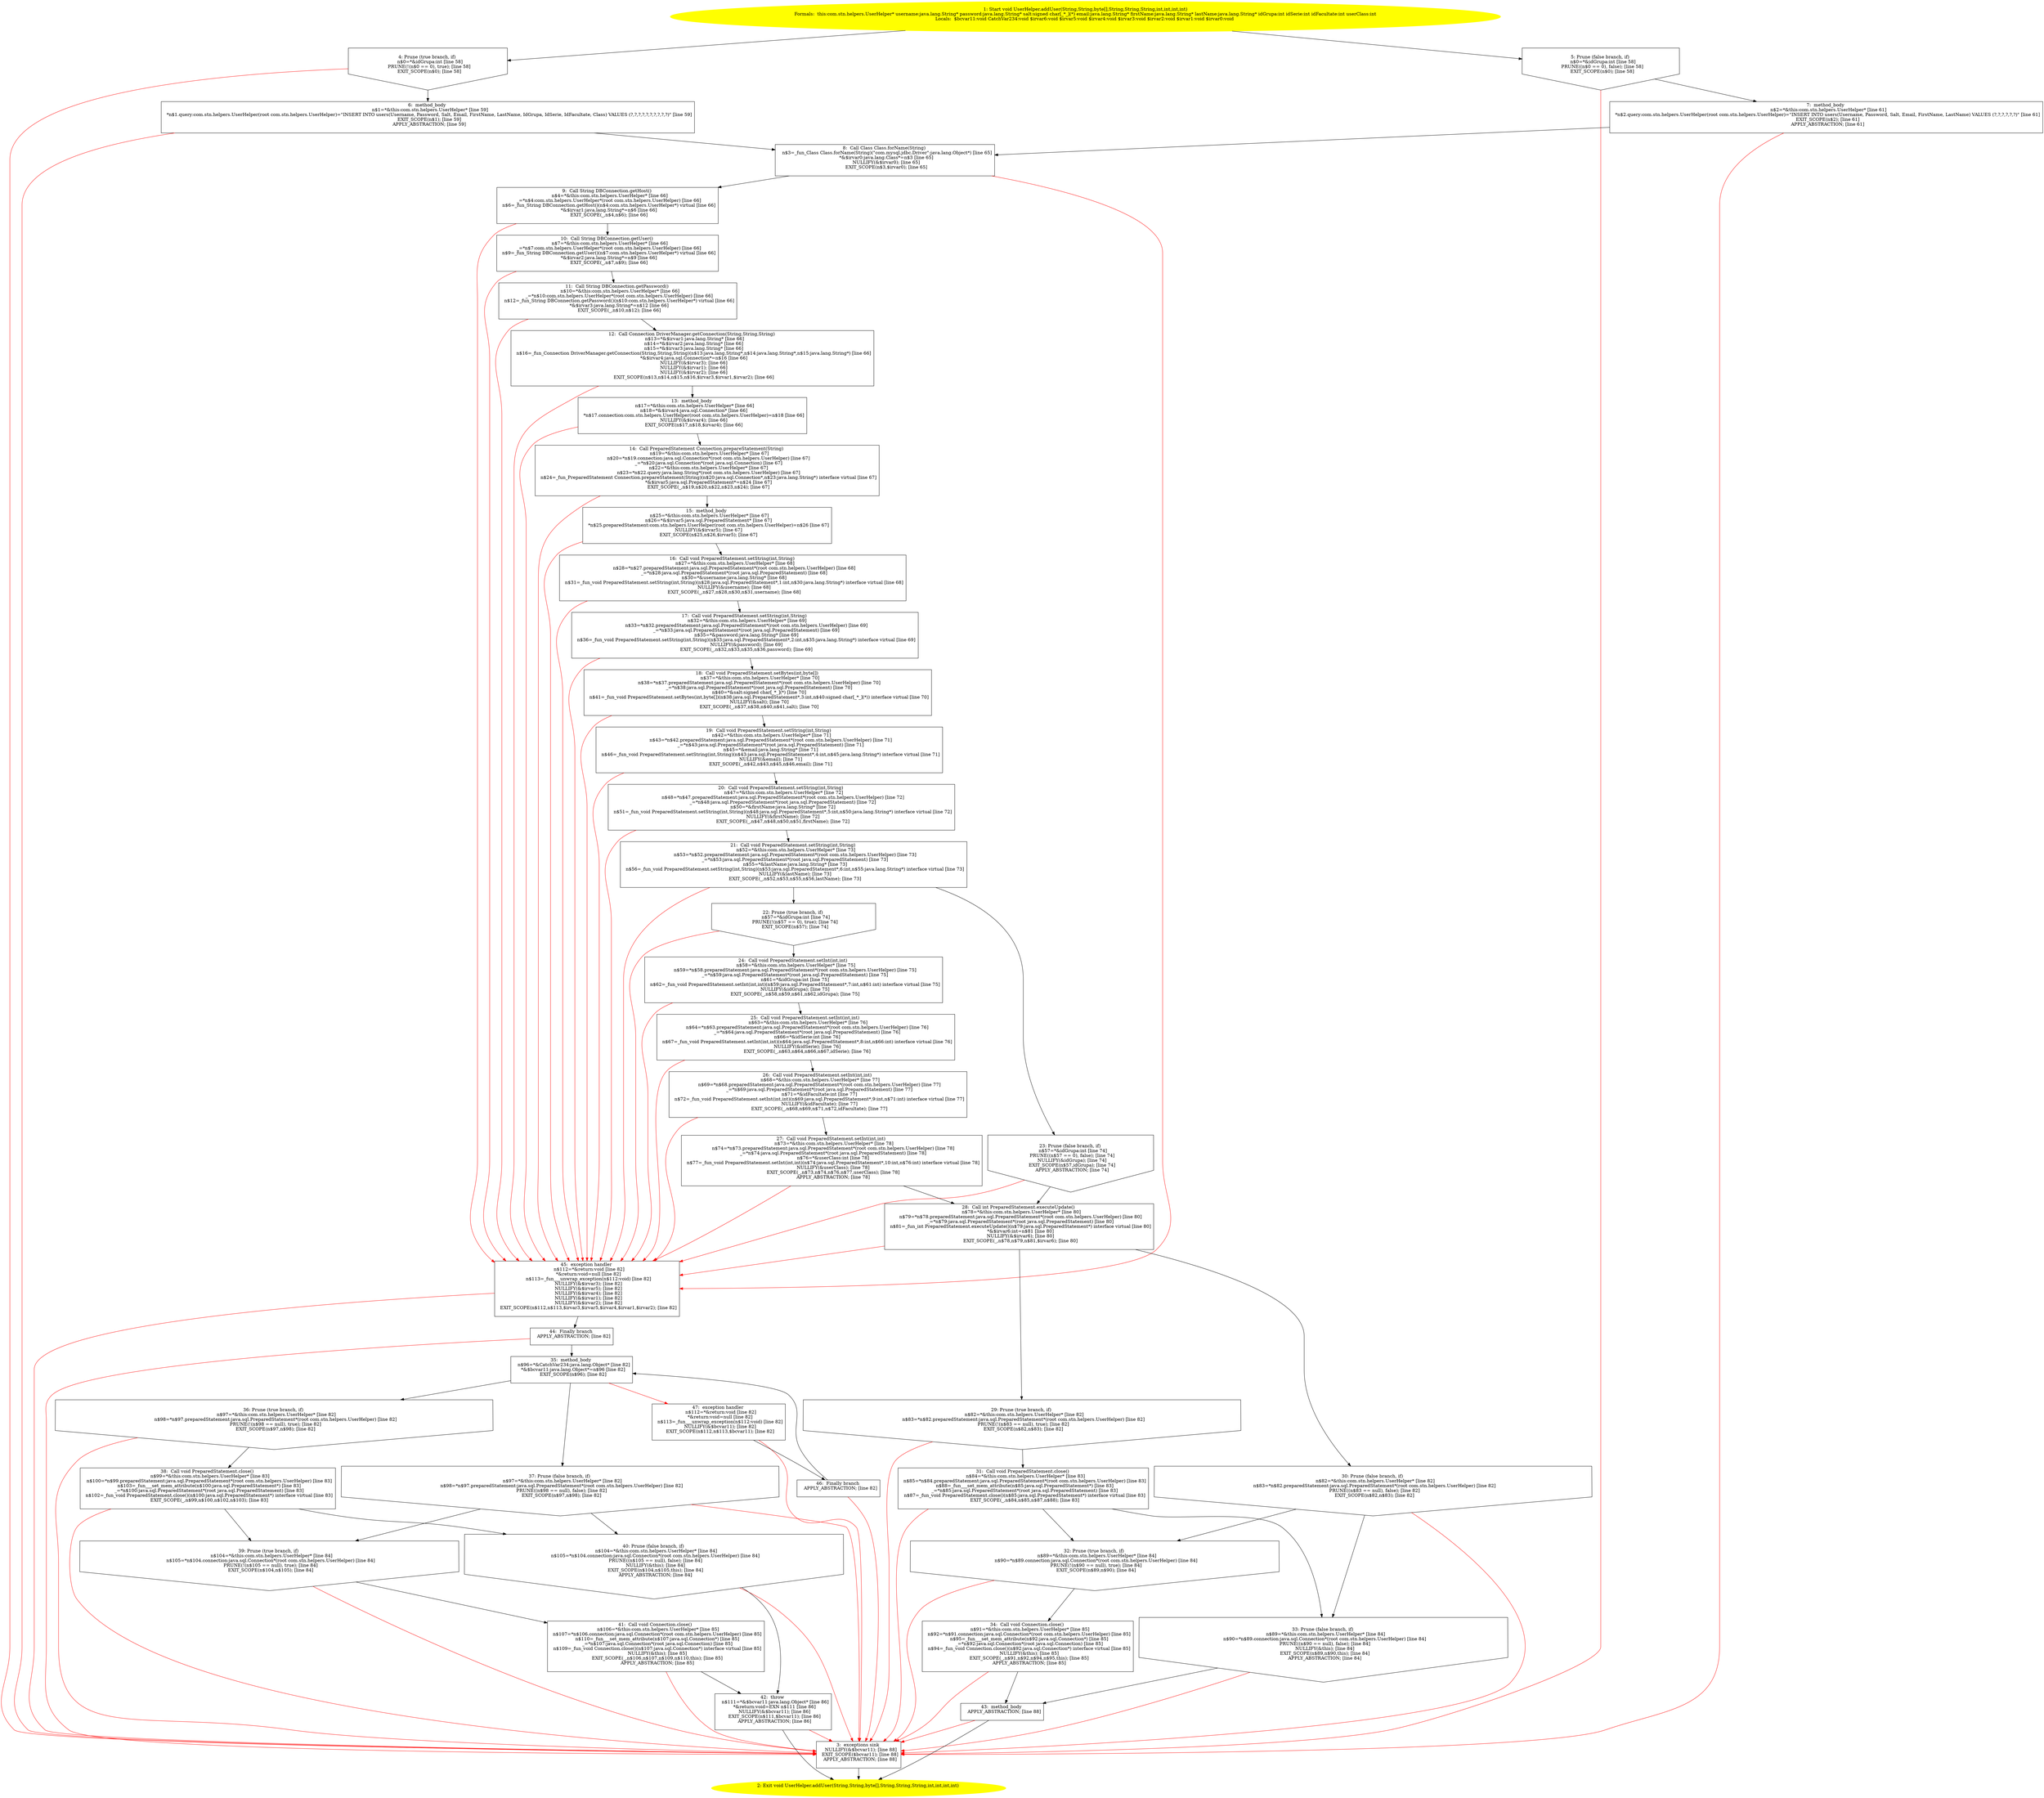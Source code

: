 /* @generated */
digraph cfg {
"com.stn.helpers.UserHelper.addUser(java.lang.String,java.lang.String,byte[],java.lang.String,java.la.4812307290da496b3f9f81a50b4243c8_1" [label="1: Start void UserHelper.addUser(String,String,byte[],String,String,String,int,int,int,int)\nFormals:  this:com.stn.helpers.UserHelper* username:java.lang.String* password:java.lang.String* salt:signed char[_*_](*) email:java.lang.String* firstName:java.lang.String* lastName:java.lang.String* idGrupa:int idSerie:int idFacultate:int userClass:int\nLocals:  $bcvar11:void CatchVar234:void $irvar6:void $irvar5:void $irvar4:void $irvar3:void $irvar2:void $irvar1:void $irvar0:void \n  " color=yellow style=filled]
	

	 "com.stn.helpers.UserHelper.addUser(java.lang.String,java.lang.String,byte[],java.lang.String,java.la.4812307290da496b3f9f81a50b4243c8_1" -> "com.stn.helpers.UserHelper.addUser(java.lang.String,java.lang.String,byte[],java.lang.String,java.la.4812307290da496b3f9f81a50b4243c8_4" ;
	 "com.stn.helpers.UserHelper.addUser(java.lang.String,java.lang.String,byte[],java.lang.String,java.la.4812307290da496b3f9f81a50b4243c8_1" -> "com.stn.helpers.UserHelper.addUser(java.lang.String,java.lang.String,byte[],java.lang.String,java.la.4812307290da496b3f9f81a50b4243c8_5" ;
"com.stn.helpers.UserHelper.addUser(java.lang.String,java.lang.String,byte[],java.lang.String,java.la.4812307290da496b3f9f81a50b4243c8_2" [label="2: Exit void UserHelper.addUser(String,String,byte[],String,String,String,int,int,int,int) \n  " color=yellow style=filled]
	

"com.stn.helpers.UserHelper.addUser(java.lang.String,java.lang.String,byte[],java.lang.String,java.la.4812307290da496b3f9f81a50b4243c8_3" [label="3:  exceptions sink \n   NULLIFY(&$bcvar11); [line 88]\n  EXIT_SCOPE($bcvar11); [line 88]\n  APPLY_ABSTRACTION; [line 88]\n " shape="box"]
	

	 "com.stn.helpers.UserHelper.addUser(java.lang.String,java.lang.String,byte[],java.lang.String,java.la.4812307290da496b3f9f81a50b4243c8_3" -> "com.stn.helpers.UserHelper.addUser(java.lang.String,java.lang.String,byte[],java.lang.String,java.la.4812307290da496b3f9f81a50b4243c8_2" ;
"com.stn.helpers.UserHelper.addUser(java.lang.String,java.lang.String,byte[],java.lang.String,java.la.4812307290da496b3f9f81a50b4243c8_4" [label="4: Prune (true branch, if) \n   n$0=*&idGrupa:int [line 58]\n  PRUNE(!(n$0 == 0), true); [line 58]\n  EXIT_SCOPE(n$0); [line 58]\n " shape="invhouse"]
	

	 "com.stn.helpers.UserHelper.addUser(java.lang.String,java.lang.String,byte[],java.lang.String,java.la.4812307290da496b3f9f81a50b4243c8_4" -> "com.stn.helpers.UserHelper.addUser(java.lang.String,java.lang.String,byte[],java.lang.String,java.la.4812307290da496b3f9f81a50b4243c8_6" ;
	 "com.stn.helpers.UserHelper.addUser(java.lang.String,java.lang.String,byte[],java.lang.String,java.la.4812307290da496b3f9f81a50b4243c8_4" -> "com.stn.helpers.UserHelper.addUser(java.lang.String,java.lang.String,byte[],java.lang.String,java.la.4812307290da496b3f9f81a50b4243c8_3" [color="red" ];
"com.stn.helpers.UserHelper.addUser(java.lang.String,java.lang.String,byte[],java.lang.String,java.la.4812307290da496b3f9f81a50b4243c8_5" [label="5: Prune (false branch, if) \n   n$0=*&idGrupa:int [line 58]\n  PRUNE((n$0 == 0), false); [line 58]\n  EXIT_SCOPE(n$0); [line 58]\n " shape="invhouse"]
	

	 "com.stn.helpers.UserHelper.addUser(java.lang.String,java.lang.String,byte[],java.lang.String,java.la.4812307290da496b3f9f81a50b4243c8_5" -> "com.stn.helpers.UserHelper.addUser(java.lang.String,java.lang.String,byte[],java.lang.String,java.la.4812307290da496b3f9f81a50b4243c8_7" ;
	 "com.stn.helpers.UserHelper.addUser(java.lang.String,java.lang.String,byte[],java.lang.String,java.la.4812307290da496b3f9f81a50b4243c8_5" -> "com.stn.helpers.UserHelper.addUser(java.lang.String,java.lang.String,byte[],java.lang.String,java.la.4812307290da496b3f9f81a50b4243c8_3" [color="red" ];
"com.stn.helpers.UserHelper.addUser(java.lang.String,java.lang.String,byte[],java.lang.String,java.la.4812307290da496b3f9f81a50b4243c8_6" [label="6:  method_body \n   n$1=*&this:com.stn.helpers.UserHelper* [line 59]\n  *n$1.query:com.stn.helpers.UserHelper(root com.stn.helpers.UserHelper)=\"INSERT INTO users(Username, Password, Salt, Email, FirstName, LastName, IdGrupa, IdSerie, IdFacultate, Class) VALUES (?,?,?,?,?,?,?,?,?,?)\" [line 59]\n  EXIT_SCOPE(n$1); [line 59]\n  APPLY_ABSTRACTION; [line 59]\n " shape="box"]
	

	 "com.stn.helpers.UserHelper.addUser(java.lang.String,java.lang.String,byte[],java.lang.String,java.la.4812307290da496b3f9f81a50b4243c8_6" -> "com.stn.helpers.UserHelper.addUser(java.lang.String,java.lang.String,byte[],java.lang.String,java.la.4812307290da496b3f9f81a50b4243c8_8" ;
	 "com.stn.helpers.UserHelper.addUser(java.lang.String,java.lang.String,byte[],java.lang.String,java.la.4812307290da496b3f9f81a50b4243c8_6" -> "com.stn.helpers.UserHelper.addUser(java.lang.String,java.lang.String,byte[],java.lang.String,java.la.4812307290da496b3f9f81a50b4243c8_3" [color="red" ];
"com.stn.helpers.UserHelper.addUser(java.lang.String,java.lang.String,byte[],java.lang.String,java.la.4812307290da496b3f9f81a50b4243c8_7" [label="7:  method_body \n   n$2=*&this:com.stn.helpers.UserHelper* [line 61]\n  *n$2.query:com.stn.helpers.UserHelper(root com.stn.helpers.UserHelper)=\"INSERT INTO users(Username, Password, Salt, Email, FirstName, LastName) VALUES (?,?,?,?,?,?)\" [line 61]\n  EXIT_SCOPE(n$2); [line 61]\n  APPLY_ABSTRACTION; [line 61]\n " shape="box"]
	

	 "com.stn.helpers.UserHelper.addUser(java.lang.String,java.lang.String,byte[],java.lang.String,java.la.4812307290da496b3f9f81a50b4243c8_7" -> "com.stn.helpers.UserHelper.addUser(java.lang.String,java.lang.String,byte[],java.lang.String,java.la.4812307290da496b3f9f81a50b4243c8_8" ;
	 "com.stn.helpers.UserHelper.addUser(java.lang.String,java.lang.String,byte[],java.lang.String,java.la.4812307290da496b3f9f81a50b4243c8_7" -> "com.stn.helpers.UserHelper.addUser(java.lang.String,java.lang.String,byte[],java.lang.String,java.la.4812307290da496b3f9f81a50b4243c8_3" [color="red" ];
"com.stn.helpers.UserHelper.addUser(java.lang.String,java.lang.String,byte[],java.lang.String,java.la.4812307290da496b3f9f81a50b4243c8_8" [label="8:  Call Class Class.forName(String) \n   n$3=_fun_Class Class.forName(String)(\"com.mysql.jdbc.Driver\":java.lang.Object*) [line 65]\n  *&$irvar0:java.lang.Class*=n$3 [line 65]\n  NULLIFY(&$irvar0); [line 65]\n  EXIT_SCOPE(n$3,$irvar0); [line 65]\n " shape="box"]
	

	 "com.stn.helpers.UserHelper.addUser(java.lang.String,java.lang.String,byte[],java.lang.String,java.la.4812307290da496b3f9f81a50b4243c8_8" -> "com.stn.helpers.UserHelper.addUser(java.lang.String,java.lang.String,byte[],java.lang.String,java.la.4812307290da496b3f9f81a50b4243c8_9" ;
	 "com.stn.helpers.UserHelper.addUser(java.lang.String,java.lang.String,byte[],java.lang.String,java.la.4812307290da496b3f9f81a50b4243c8_8" -> "com.stn.helpers.UserHelper.addUser(java.lang.String,java.lang.String,byte[],java.lang.String,java.la.4812307290da496b3f9f81a50b4243c8_45" [color="red" ];
"com.stn.helpers.UserHelper.addUser(java.lang.String,java.lang.String,byte[],java.lang.String,java.la.4812307290da496b3f9f81a50b4243c8_9" [label="9:  Call String DBConnection.getHost() \n   n$4=*&this:com.stn.helpers.UserHelper* [line 66]\n  _=*n$4:com.stn.helpers.UserHelper*(root com.stn.helpers.UserHelper) [line 66]\n  n$6=_fun_String DBConnection.getHost()(n$4:com.stn.helpers.UserHelper*) virtual [line 66]\n  *&$irvar1:java.lang.String*=n$6 [line 66]\n  EXIT_SCOPE(_,n$4,n$6); [line 66]\n " shape="box"]
	

	 "com.stn.helpers.UserHelper.addUser(java.lang.String,java.lang.String,byte[],java.lang.String,java.la.4812307290da496b3f9f81a50b4243c8_9" -> "com.stn.helpers.UserHelper.addUser(java.lang.String,java.lang.String,byte[],java.lang.String,java.la.4812307290da496b3f9f81a50b4243c8_10" ;
	 "com.stn.helpers.UserHelper.addUser(java.lang.String,java.lang.String,byte[],java.lang.String,java.la.4812307290da496b3f9f81a50b4243c8_9" -> "com.stn.helpers.UserHelper.addUser(java.lang.String,java.lang.String,byte[],java.lang.String,java.la.4812307290da496b3f9f81a50b4243c8_45" [color="red" ];
"com.stn.helpers.UserHelper.addUser(java.lang.String,java.lang.String,byte[],java.lang.String,java.la.4812307290da496b3f9f81a50b4243c8_10" [label="10:  Call String DBConnection.getUser() \n   n$7=*&this:com.stn.helpers.UserHelper* [line 66]\n  _=*n$7:com.stn.helpers.UserHelper*(root com.stn.helpers.UserHelper) [line 66]\n  n$9=_fun_String DBConnection.getUser()(n$7:com.stn.helpers.UserHelper*) virtual [line 66]\n  *&$irvar2:java.lang.String*=n$9 [line 66]\n  EXIT_SCOPE(_,n$7,n$9); [line 66]\n " shape="box"]
	

	 "com.stn.helpers.UserHelper.addUser(java.lang.String,java.lang.String,byte[],java.lang.String,java.la.4812307290da496b3f9f81a50b4243c8_10" -> "com.stn.helpers.UserHelper.addUser(java.lang.String,java.lang.String,byte[],java.lang.String,java.la.4812307290da496b3f9f81a50b4243c8_11" ;
	 "com.stn.helpers.UserHelper.addUser(java.lang.String,java.lang.String,byte[],java.lang.String,java.la.4812307290da496b3f9f81a50b4243c8_10" -> "com.stn.helpers.UserHelper.addUser(java.lang.String,java.lang.String,byte[],java.lang.String,java.la.4812307290da496b3f9f81a50b4243c8_45" [color="red" ];
"com.stn.helpers.UserHelper.addUser(java.lang.String,java.lang.String,byte[],java.lang.String,java.la.4812307290da496b3f9f81a50b4243c8_11" [label="11:  Call String DBConnection.getPassword() \n   n$10=*&this:com.stn.helpers.UserHelper* [line 66]\n  _=*n$10:com.stn.helpers.UserHelper*(root com.stn.helpers.UserHelper) [line 66]\n  n$12=_fun_String DBConnection.getPassword()(n$10:com.stn.helpers.UserHelper*) virtual [line 66]\n  *&$irvar3:java.lang.String*=n$12 [line 66]\n  EXIT_SCOPE(_,n$10,n$12); [line 66]\n " shape="box"]
	

	 "com.stn.helpers.UserHelper.addUser(java.lang.String,java.lang.String,byte[],java.lang.String,java.la.4812307290da496b3f9f81a50b4243c8_11" -> "com.stn.helpers.UserHelper.addUser(java.lang.String,java.lang.String,byte[],java.lang.String,java.la.4812307290da496b3f9f81a50b4243c8_12" ;
	 "com.stn.helpers.UserHelper.addUser(java.lang.String,java.lang.String,byte[],java.lang.String,java.la.4812307290da496b3f9f81a50b4243c8_11" -> "com.stn.helpers.UserHelper.addUser(java.lang.String,java.lang.String,byte[],java.lang.String,java.la.4812307290da496b3f9f81a50b4243c8_45" [color="red" ];
"com.stn.helpers.UserHelper.addUser(java.lang.String,java.lang.String,byte[],java.lang.String,java.la.4812307290da496b3f9f81a50b4243c8_12" [label="12:  Call Connection DriverManager.getConnection(String,String,String) \n   n$13=*&$irvar1:java.lang.String* [line 66]\n  n$14=*&$irvar2:java.lang.String* [line 66]\n  n$15=*&$irvar3:java.lang.String* [line 66]\n  n$16=_fun_Connection DriverManager.getConnection(String,String,String)(n$13:java.lang.String*,n$14:java.lang.String*,n$15:java.lang.String*) [line 66]\n  *&$irvar4:java.sql.Connection*=n$16 [line 66]\n  NULLIFY(&$irvar3); [line 66]\n  NULLIFY(&$irvar1); [line 66]\n  NULLIFY(&$irvar2); [line 66]\n  EXIT_SCOPE(n$13,n$14,n$15,n$16,$irvar3,$irvar1,$irvar2); [line 66]\n " shape="box"]
	

	 "com.stn.helpers.UserHelper.addUser(java.lang.String,java.lang.String,byte[],java.lang.String,java.la.4812307290da496b3f9f81a50b4243c8_12" -> "com.stn.helpers.UserHelper.addUser(java.lang.String,java.lang.String,byte[],java.lang.String,java.la.4812307290da496b3f9f81a50b4243c8_13" ;
	 "com.stn.helpers.UserHelper.addUser(java.lang.String,java.lang.String,byte[],java.lang.String,java.la.4812307290da496b3f9f81a50b4243c8_12" -> "com.stn.helpers.UserHelper.addUser(java.lang.String,java.lang.String,byte[],java.lang.String,java.la.4812307290da496b3f9f81a50b4243c8_45" [color="red" ];
"com.stn.helpers.UserHelper.addUser(java.lang.String,java.lang.String,byte[],java.lang.String,java.la.4812307290da496b3f9f81a50b4243c8_13" [label="13:  method_body \n   n$17=*&this:com.stn.helpers.UserHelper* [line 66]\n  n$18=*&$irvar4:java.sql.Connection* [line 66]\n  *n$17.connection:com.stn.helpers.UserHelper(root com.stn.helpers.UserHelper)=n$18 [line 66]\n  NULLIFY(&$irvar4); [line 66]\n  EXIT_SCOPE(n$17,n$18,$irvar4); [line 66]\n " shape="box"]
	

	 "com.stn.helpers.UserHelper.addUser(java.lang.String,java.lang.String,byte[],java.lang.String,java.la.4812307290da496b3f9f81a50b4243c8_13" -> "com.stn.helpers.UserHelper.addUser(java.lang.String,java.lang.String,byte[],java.lang.String,java.la.4812307290da496b3f9f81a50b4243c8_14" ;
	 "com.stn.helpers.UserHelper.addUser(java.lang.String,java.lang.String,byte[],java.lang.String,java.la.4812307290da496b3f9f81a50b4243c8_13" -> "com.stn.helpers.UserHelper.addUser(java.lang.String,java.lang.String,byte[],java.lang.String,java.la.4812307290da496b3f9f81a50b4243c8_45" [color="red" ];
"com.stn.helpers.UserHelper.addUser(java.lang.String,java.lang.String,byte[],java.lang.String,java.la.4812307290da496b3f9f81a50b4243c8_14" [label="14:  Call PreparedStatement Connection.prepareStatement(String) \n   n$19=*&this:com.stn.helpers.UserHelper* [line 67]\n  n$20=*n$19.connection:java.sql.Connection*(root com.stn.helpers.UserHelper) [line 67]\n  _=*n$20:java.sql.Connection*(root java.sql.Connection) [line 67]\n  n$22=*&this:com.stn.helpers.UserHelper* [line 67]\n  n$23=*n$22.query:java.lang.String*(root com.stn.helpers.UserHelper) [line 67]\n  n$24=_fun_PreparedStatement Connection.prepareStatement(String)(n$20:java.sql.Connection*,n$23:java.lang.String*) interface virtual [line 67]\n  *&$irvar5:java.sql.PreparedStatement*=n$24 [line 67]\n  EXIT_SCOPE(_,n$19,n$20,n$22,n$23,n$24); [line 67]\n " shape="box"]
	

	 "com.stn.helpers.UserHelper.addUser(java.lang.String,java.lang.String,byte[],java.lang.String,java.la.4812307290da496b3f9f81a50b4243c8_14" -> "com.stn.helpers.UserHelper.addUser(java.lang.String,java.lang.String,byte[],java.lang.String,java.la.4812307290da496b3f9f81a50b4243c8_15" ;
	 "com.stn.helpers.UserHelper.addUser(java.lang.String,java.lang.String,byte[],java.lang.String,java.la.4812307290da496b3f9f81a50b4243c8_14" -> "com.stn.helpers.UserHelper.addUser(java.lang.String,java.lang.String,byte[],java.lang.String,java.la.4812307290da496b3f9f81a50b4243c8_45" [color="red" ];
"com.stn.helpers.UserHelper.addUser(java.lang.String,java.lang.String,byte[],java.lang.String,java.la.4812307290da496b3f9f81a50b4243c8_15" [label="15:  method_body \n   n$25=*&this:com.stn.helpers.UserHelper* [line 67]\n  n$26=*&$irvar5:java.sql.PreparedStatement* [line 67]\n  *n$25.preparedStatement:com.stn.helpers.UserHelper(root com.stn.helpers.UserHelper)=n$26 [line 67]\n  NULLIFY(&$irvar5); [line 67]\n  EXIT_SCOPE(n$25,n$26,$irvar5); [line 67]\n " shape="box"]
	

	 "com.stn.helpers.UserHelper.addUser(java.lang.String,java.lang.String,byte[],java.lang.String,java.la.4812307290da496b3f9f81a50b4243c8_15" -> "com.stn.helpers.UserHelper.addUser(java.lang.String,java.lang.String,byte[],java.lang.String,java.la.4812307290da496b3f9f81a50b4243c8_16" ;
	 "com.stn.helpers.UserHelper.addUser(java.lang.String,java.lang.String,byte[],java.lang.String,java.la.4812307290da496b3f9f81a50b4243c8_15" -> "com.stn.helpers.UserHelper.addUser(java.lang.String,java.lang.String,byte[],java.lang.String,java.la.4812307290da496b3f9f81a50b4243c8_45" [color="red" ];
"com.stn.helpers.UserHelper.addUser(java.lang.String,java.lang.String,byte[],java.lang.String,java.la.4812307290da496b3f9f81a50b4243c8_16" [label="16:  Call void PreparedStatement.setString(int,String) \n   n$27=*&this:com.stn.helpers.UserHelper* [line 68]\n  n$28=*n$27.preparedStatement:java.sql.PreparedStatement*(root com.stn.helpers.UserHelper) [line 68]\n  _=*n$28:java.sql.PreparedStatement*(root java.sql.PreparedStatement) [line 68]\n  n$30=*&username:java.lang.String* [line 68]\n  n$31=_fun_void PreparedStatement.setString(int,String)(n$28:java.sql.PreparedStatement*,1:int,n$30:java.lang.String*) interface virtual [line 68]\n  NULLIFY(&username); [line 68]\n  EXIT_SCOPE(_,n$27,n$28,n$30,n$31,username); [line 68]\n " shape="box"]
	

	 "com.stn.helpers.UserHelper.addUser(java.lang.String,java.lang.String,byte[],java.lang.String,java.la.4812307290da496b3f9f81a50b4243c8_16" -> "com.stn.helpers.UserHelper.addUser(java.lang.String,java.lang.String,byte[],java.lang.String,java.la.4812307290da496b3f9f81a50b4243c8_17" ;
	 "com.stn.helpers.UserHelper.addUser(java.lang.String,java.lang.String,byte[],java.lang.String,java.la.4812307290da496b3f9f81a50b4243c8_16" -> "com.stn.helpers.UserHelper.addUser(java.lang.String,java.lang.String,byte[],java.lang.String,java.la.4812307290da496b3f9f81a50b4243c8_45" [color="red" ];
"com.stn.helpers.UserHelper.addUser(java.lang.String,java.lang.String,byte[],java.lang.String,java.la.4812307290da496b3f9f81a50b4243c8_17" [label="17:  Call void PreparedStatement.setString(int,String) \n   n$32=*&this:com.stn.helpers.UserHelper* [line 69]\n  n$33=*n$32.preparedStatement:java.sql.PreparedStatement*(root com.stn.helpers.UserHelper) [line 69]\n  _=*n$33:java.sql.PreparedStatement*(root java.sql.PreparedStatement) [line 69]\n  n$35=*&password:java.lang.String* [line 69]\n  n$36=_fun_void PreparedStatement.setString(int,String)(n$33:java.sql.PreparedStatement*,2:int,n$35:java.lang.String*) interface virtual [line 69]\n  NULLIFY(&password); [line 69]\n  EXIT_SCOPE(_,n$32,n$33,n$35,n$36,password); [line 69]\n " shape="box"]
	

	 "com.stn.helpers.UserHelper.addUser(java.lang.String,java.lang.String,byte[],java.lang.String,java.la.4812307290da496b3f9f81a50b4243c8_17" -> "com.stn.helpers.UserHelper.addUser(java.lang.String,java.lang.String,byte[],java.lang.String,java.la.4812307290da496b3f9f81a50b4243c8_18" ;
	 "com.stn.helpers.UserHelper.addUser(java.lang.String,java.lang.String,byte[],java.lang.String,java.la.4812307290da496b3f9f81a50b4243c8_17" -> "com.stn.helpers.UserHelper.addUser(java.lang.String,java.lang.String,byte[],java.lang.String,java.la.4812307290da496b3f9f81a50b4243c8_45" [color="red" ];
"com.stn.helpers.UserHelper.addUser(java.lang.String,java.lang.String,byte[],java.lang.String,java.la.4812307290da496b3f9f81a50b4243c8_18" [label="18:  Call void PreparedStatement.setBytes(int,byte[]) \n   n$37=*&this:com.stn.helpers.UserHelper* [line 70]\n  n$38=*n$37.preparedStatement:java.sql.PreparedStatement*(root com.stn.helpers.UserHelper) [line 70]\n  _=*n$38:java.sql.PreparedStatement*(root java.sql.PreparedStatement) [line 70]\n  n$40=*&salt:signed char[_*_](*) [line 70]\n  n$41=_fun_void PreparedStatement.setBytes(int,byte[])(n$38:java.sql.PreparedStatement*,3:int,n$40:signed char[_*_](*)) interface virtual [line 70]\n  NULLIFY(&salt); [line 70]\n  EXIT_SCOPE(_,n$37,n$38,n$40,n$41,salt); [line 70]\n " shape="box"]
	

	 "com.stn.helpers.UserHelper.addUser(java.lang.String,java.lang.String,byte[],java.lang.String,java.la.4812307290da496b3f9f81a50b4243c8_18" -> "com.stn.helpers.UserHelper.addUser(java.lang.String,java.lang.String,byte[],java.lang.String,java.la.4812307290da496b3f9f81a50b4243c8_19" ;
	 "com.stn.helpers.UserHelper.addUser(java.lang.String,java.lang.String,byte[],java.lang.String,java.la.4812307290da496b3f9f81a50b4243c8_18" -> "com.stn.helpers.UserHelper.addUser(java.lang.String,java.lang.String,byte[],java.lang.String,java.la.4812307290da496b3f9f81a50b4243c8_45" [color="red" ];
"com.stn.helpers.UserHelper.addUser(java.lang.String,java.lang.String,byte[],java.lang.String,java.la.4812307290da496b3f9f81a50b4243c8_19" [label="19:  Call void PreparedStatement.setString(int,String) \n   n$42=*&this:com.stn.helpers.UserHelper* [line 71]\n  n$43=*n$42.preparedStatement:java.sql.PreparedStatement*(root com.stn.helpers.UserHelper) [line 71]\n  _=*n$43:java.sql.PreparedStatement*(root java.sql.PreparedStatement) [line 71]\n  n$45=*&email:java.lang.String* [line 71]\n  n$46=_fun_void PreparedStatement.setString(int,String)(n$43:java.sql.PreparedStatement*,4:int,n$45:java.lang.String*) interface virtual [line 71]\n  NULLIFY(&email); [line 71]\n  EXIT_SCOPE(_,n$42,n$43,n$45,n$46,email); [line 71]\n " shape="box"]
	

	 "com.stn.helpers.UserHelper.addUser(java.lang.String,java.lang.String,byte[],java.lang.String,java.la.4812307290da496b3f9f81a50b4243c8_19" -> "com.stn.helpers.UserHelper.addUser(java.lang.String,java.lang.String,byte[],java.lang.String,java.la.4812307290da496b3f9f81a50b4243c8_20" ;
	 "com.stn.helpers.UserHelper.addUser(java.lang.String,java.lang.String,byte[],java.lang.String,java.la.4812307290da496b3f9f81a50b4243c8_19" -> "com.stn.helpers.UserHelper.addUser(java.lang.String,java.lang.String,byte[],java.lang.String,java.la.4812307290da496b3f9f81a50b4243c8_45" [color="red" ];
"com.stn.helpers.UserHelper.addUser(java.lang.String,java.lang.String,byte[],java.lang.String,java.la.4812307290da496b3f9f81a50b4243c8_20" [label="20:  Call void PreparedStatement.setString(int,String) \n   n$47=*&this:com.stn.helpers.UserHelper* [line 72]\n  n$48=*n$47.preparedStatement:java.sql.PreparedStatement*(root com.stn.helpers.UserHelper) [line 72]\n  _=*n$48:java.sql.PreparedStatement*(root java.sql.PreparedStatement) [line 72]\n  n$50=*&firstName:java.lang.String* [line 72]\n  n$51=_fun_void PreparedStatement.setString(int,String)(n$48:java.sql.PreparedStatement*,5:int,n$50:java.lang.String*) interface virtual [line 72]\n  NULLIFY(&firstName); [line 72]\n  EXIT_SCOPE(_,n$47,n$48,n$50,n$51,firstName); [line 72]\n " shape="box"]
	

	 "com.stn.helpers.UserHelper.addUser(java.lang.String,java.lang.String,byte[],java.lang.String,java.la.4812307290da496b3f9f81a50b4243c8_20" -> "com.stn.helpers.UserHelper.addUser(java.lang.String,java.lang.String,byte[],java.lang.String,java.la.4812307290da496b3f9f81a50b4243c8_21" ;
	 "com.stn.helpers.UserHelper.addUser(java.lang.String,java.lang.String,byte[],java.lang.String,java.la.4812307290da496b3f9f81a50b4243c8_20" -> "com.stn.helpers.UserHelper.addUser(java.lang.String,java.lang.String,byte[],java.lang.String,java.la.4812307290da496b3f9f81a50b4243c8_45" [color="red" ];
"com.stn.helpers.UserHelper.addUser(java.lang.String,java.lang.String,byte[],java.lang.String,java.la.4812307290da496b3f9f81a50b4243c8_21" [label="21:  Call void PreparedStatement.setString(int,String) \n   n$52=*&this:com.stn.helpers.UserHelper* [line 73]\n  n$53=*n$52.preparedStatement:java.sql.PreparedStatement*(root com.stn.helpers.UserHelper) [line 73]\n  _=*n$53:java.sql.PreparedStatement*(root java.sql.PreparedStatement) [line 73]\n  n$55=*&lastName:java.lang.String* [line 73]\n  n$56=_fun_void PreparedStatement.setString(int,String)(n$53:java.sql.PreparedStatement*,6:int,n$55:java.lang.String*) interface virtual [line 73]\n  NULLIFY(&lastName); [line 73]\n  EXIT_SCOPE(_,n$52,n$53,n$55,n$56,lastName); [line 73]\n " shape="box"]
	

	 "com.stn.helpers.UserHelper.addUser(java.lang.String,java.lang.String,byte[],java.lang.String,java.la.4812307290da496b3f9f81a50b4243c8_21" -> "com.stn.helpers.UserHelper.addUser(java.lang.String,java.lang.String,byte[],java.lang.String,java.la.4812307290da496b3f9f81a50b4243c8_22" ;
	 "com.stn.helpers.UserHelper.addUser(java.lang.String,java.lang.String,byte[],java.lang.String,java.la.4812307290da496b3f9f81a50b4243c8_21" -> "com.stn.helpers.UserHelper.addUser(java.lang.String,java.lang.String,byte[],java.lang.String,java.la.4812307290da496b3f9f81a50b4243c8_23" ;
	 "com.stn.helpers.UserHelper.addUser(java.lang.String,java.lang.String,byte[],java.lang.String,java.la.4812307290da496b3f9f81a50b4243c8_21" -> "com.stn.helpers.UserHelper.addUser(java.lang.String,java.lang.String,byte[],java.lang.String,java.la.4812307290da496b3f9f81a50b4243c8_45" [color="red" ];
"com.stn.helpers.UserHelper.addUser(java.lang.String,java.lang.String,byte[],java.lang.String,java.la.4812307290da496b3f9f81a50b4243c8_22" [label="22: Prune (true branch, if) \n   n$57=*&idGrupa:int [line 74]\n  PRUNE(!(n$57 == 0), true); [line 74]\n  EXIT_SCOPE(n$57); [line 74]\n " shape="invhouse"]
	

	 "com.stn.helpers.UserHelper.addUser(java.lang.String,java.lang.String,byte[],java.lang.String,java.la.4812307290da496b3f9f81a50b4243c8_22" -> "com.stn.helpers.UserHelper.addUser(java.lang.String,java.lang.String,byte[],java.lang.String,java.la.4812307290da496b3f9f81a50b4243c8_24" ;
	 "com.stn.helpers.UserHelper.addUser(java.lang.String,java.lang.String,byte[],java.lang.String,java.la.4812307290da496b3f9f81a50b4243c8_22" -> "com.stn.helpers.UserHelper.addUser(java.lang.String,java.lang.String,byte[],java.lang.String,java.la.4812307290da496b3f9f81a50b4243c8_45" [color="red" ];
"com.stn.helpers.UserHelper.addUser(java.lang.String,java.lang.String,byte[],java.lang.String,java.la.4812307290da496b3f9f81a50b4243c8_23" [label="23: Prune (false branch, if) \n   n$57=*&idGrupa:int [line 74]\n  PRUNE((n$57 == 0), false); [line 74]\n  NULLIFY(&idGrupa); [line 74]\n  EXIT_SCOPE(n$57,idGrupa); [line 74]\n  APPLY_ABSTRACTION; [line 74]\n " shape="invhouse"]
	

	 "com.stn.helpers.UserHelper.addUser(java.lang.String,java.lang.String,byte[],java.lang.String,java.la.4812307290da496b3f9f81a50b4243c8_23" -> "com.stn.helpers.UserHelper.addUser(java.lang.String,java.lang.String,byte[],java.lang.String,java.la.4812307290da496b3f9f81a50b4243c8_28" ;
	 "com.stn.helpers.UserHelper.addUser(java.lang.String,java.lang.String,byte[],java.lang.String,java.la.4812307290da496b3f9f81a50b4243c8_23" -> "com.stn.helpers.UserHelper.addUser(java.lang.String,java.lang.String,byte[],java.lang.String,java.la.4812307290da496b3f9f81a50b4243c8_45" [color="red" ];
"com.stn.helpers.UserHelper.addUser(java.lang.String,java.lang.String,byte[],java.lang.String,java.la.4812307290da496b3f9f81a50b4243c8_24" [label="24:  Call void PreparedStatement.setInt(int,int) \n   n$58=*&this:com.stn.helpers.UserHelper* [line 75]\n  n$59=*n$58.preparedStatement:java.sql.PreparedStatement*(root com.stn.helpers.UserHelper) [line 75]\n  _=*n$59:java.sql.PreparedStatement*(root java.sql.PreparedStatement) [line 75]\n  n$61=*&idGrupa:int [line 75]\n  n$62=_fun_void PreparedStatement.setInt(int,int)(n$59:java.sql.PreparedStatement*,7:int,n$61:int) interface virtual [line 75]\n  NULLIFY(&idGrupa); [line 75]\n  EXIT_SCOPE(_,n$58,n$59,n$61,n$62,idGrupa); [line 75]\n " shape="box"]
	

	 "com.stn.helpers.UserHelper.addUser(java.lang.String,java.lang.String,byte[],java.lang.String,java.la.4812307290da496b3f9f81a50b4243c8_24" -> "com.stn.helpers.UserHelper.addUser(java.lang.String,java.lang.String,byte[],java.lang.String,java.la.4812307290da496b3f9f81a50b4243c8_25" ;
	 "com.stn.helpers.UserHelper.addUser(java.lang.String,java.lang.String,byte[],java.lang.String,java.la.4812307290da496b3f9f81a50b4243c8_24" -> "com.stn.helpers.UserHelper.addUser(java.lang.String,java.lang.String,byte[],java.lang.String,java.la.4812307290da496b3f9f81a50b4243c8_45" [color="red" ];
"com.stn.helpers.UserHelper.addUser(java.lang.String,java.lang.String,byte[],java.lang.String,java.la.4812307290da496b3f9f81a50b4243c8_25" [label="25:  Call void PreparedStatement.setInt(int,int) \n   n$63=*&this:com.stn.helpers.UserHelper* [line 76]\n  n$64=*n$63.preparedStatement:java.sql.PreparedStatement*(root com.stn.helpers.UserHelper) [line 76]\n  _=*n$64:java.sql.PreparedStatement*(root java.sql.PreparedStatement) [line 76]\n  n$66=*&idSerie:int [line 76]\n  n$67=_fun_void PreparedStatement.setInt(int,int)(n$64:java.sql.PreparedStatement*,8:int,n$66:int) interface virtual [line 76]\n  NULLIFY(&idSerie); [line 76]\n  EXIT_SCOPE(_,n$63,n$64,n$66,n$67,idSerie); [line 76]\n " shape="box"]
	

	 "com.stn.helpers.UserHelper.addUser(java.lang.String,java.lang.String,byte[],java.lang.String,java.la.4812307290da496b3f9f81a50b4243c8_25" -> "com.stn.helpers.UserHelper.addUser(java.lang.String,java.lang.String,byte[],java.lang.String,java.la.4812307290da496b3f9f81a50b4243c8_26" ;
	 "com.stn.helpers.UserHelper.addUser(java.lang.String,java.lang.String,byte[],java.lang.String,java.la.4812307290da496b3f9f81a50b4243c8_25" -> "com.stn.helpers.UserHelper.addUser(java.lang.String,java.lang.String,byte[],java.lang.String,java.la.4812307290da496b3f9f81a50b4243c8_45" [color="red" ];
"com.stn.helpers.UserHelper.addUser(java.lang.String,java.lang.String,byte[],java.lang.String,java.la.4812307290da496b3f9f81a50b4243c8_26" [label="26:  Call void PreparedStatement.setInt(int,int) \n   n$68=*&this:com.stn.helpers.UserHelper* [line 77]\n  n$69=*n$68.preparedStatement:java.sql.PreparedStatement*(root com.stn.helpers.UserHelper) [line 77]\n  _=*n$69:java.sql.PreparedStatement*(root java.sql.PreparedStatement) [line 77]\n  n$71=*&idFacultate:int [line 77]\n  n$72=_fun_void PreparedStatement.setInt(int,int)(n$69:java.sql.PreparedStatement*,9:int,n$71:int) interface virtual [line 77]\n  NULLIFY(&idFacultate); [line 77]\n  EXIT_SCOPE(_,n$68,n$69,n$71,n$72,idFacultate); [line 77]\n " shape="box"]
	

	 "com.stn.helpers.UserHelper.addUser(java.lang.String,java.lang.String,byte[],java.lang.String,java.la.4812307290da496b3f9f81a50b4243c8_26" -> "com.stn.helpers.UserHelper.addUser(java.lang.String,java.lang.String,byte[],java.lang.String,java.la.4812307290da496b3f9f81a50b4243c8_27" ;
	 "com.stn.helpers.UserHelper.addUser(java.lang.String,java.lang.String,byte[],java.lang.String,java.la.4812307290da496b3f9f81a50b4243c8_26" -> "com.stn.helpers.UserHelper.addUser(java.lang.String,java.lang.String,byte[],java.lang.String,java.la.4812307290da496b3f9f81a50b4243c8_45" [color="red" ];
"com.stn.helpers.UserHelper.addUser(java.lang.String,java.lang.String,byte[],java.lang.String,java.la.4812307290da496b3f9f81a50b4243c8_27" [label="27:  Call void PreparedStatement.setInt(int,int) \n   n$73=*&this:com.stn.helpers.UserHelper* [line 78]\n  n$74=*n$73.preparedStatement:java.sql.PreparedStatement*(root com.stn.helpers.UserHelper) [line 78]\n  _=*n$74:java.sql.PreparedStatement*(root java.sql.PreparedStatement) [line 78]\n  n$76=*&userClass:int [line 78]\n  n$77=_fun_void PreparedStatement.setInt(int,int)(n$74:java.sql.PreparedStatement*,10:int,n$76:int) interface virtual [line 78]\n  NULLIFY(&userClass); [line 78]\n  EXIT_SCOPE(_,n$73,n$74,n$76,n$77,userClass); [line 78]\n  APPLY_ABSTRACTION; [line 78]\n " shape="box"]
	

	 "com.stn.helpers.UserHelper.addUser(java.lang.String,java.lang.String,byte[],java.lang.String,java.la.4812307290da496b3f9f81a50b4243c8_27" -> "com.stn.helpers.UserHelper.addUser(java.lang.String,java.lang.String,byte[],java.lang.String,java.la.4812307290da496b3f9f81a50b4243c8_28" ;
	 "com.stn.helpers.UserHelper.addUser(java.lang.String,java.lang.String,byte[],java.lang.String,java.la.4812307290da496b3f9f81a50b4243c8_27" -> "com.stn.helpers.UserHelper.addUser(java.lang.String,java.lang.String,byte[],java.lang.String,java.la.4812307290da496b3f9f81a50b4243c8_45" [color="red" ];
"com.stn.helpers.UserHelper.addUser(java.lang.String,java.lang.String,byte[],java.lang.String,java.la.4812307290da496b3f9f81a50b4243c8_28" [label="28:  Call int PreparedStatement.executeUpdate() \n   n$78=*&this:com.stn.helpers.UserHelper* [line 80]\n  n$79=*n$78.preparedStatement:java.sql.PreparedStatement*(root com.stn.helpers.UserHelper) [line 80]\n  _=*n$79:java.sql.PreparedStatement*(root java.sql.PreparedStatement) [line 80]\n  n$81=_fun_int PreparedStatement.executeUpdate()(n$79:java.sql.PreparedStatement*) interface virtual [line 80]\n  *&$irvar6:int=n$81 [line 80]\n  NULLIFY(&$irvar6); [line 80]\n  EXIT_SCOPE(_,n$78,n$79,n$81,$irvar6); [line 80]\n " shape="box"]
	

	 "com.stn.helpers.UserHelper.addUser(java.lang.String,java.lang.String,byte[],java.lang.String,java.la.4812307290da496b3f9f81a50b4243c8_28" -> "com.stn.helpers.UserHelper.addUser(java.lang.String,java.lang.String,byte[],java.lang.String,java.la.4812307290da496b3f9f81a50b4243c8_29" ;
	 "com.stn.helpers.UserHelper.addUser(java.lang.String,java.lang.String,byte[],java.lang.String,java.la.4812307290da496b3f9f81a50b4243c8_28" -> "com.stn.helpers.UserHelper.addUser(java.lang.String,java.lang.String,byte[],java.lang.String,java.la.4812307290da496b3f9f81a50b4243c8_30" ;
	 "com.stn.helpers.UserHelper.addUser(java.lang.String,java.lang.String,byte[],java.lang.String,java.la.4812307290da496b3f9f81a50b4243c8_28" -> "com.stn.helpers.UserHelper.addUser(java.lang.String,java.lang.String,byte[],java.lang.String,java.la.4812307290da496b3f9f81a50b4243c8_45" [color="red" ];
"com.stn.helpers.UserHelper.addUser(java.lang.String,java.lang.String,byte[],java.lang.String,java.la.4812307290da496b3f9f81a50b4243c8_29" [label="29: Prune (true branch, if) \n   n$82=*&this:com.stn.helpers.UserHelper* [line 82]\n  n$83=*n$82.preparedStatement:java.sql.PreparedStatement*(root com.stn.helpers.UserHelper) [line 82]\n  PRUNE(!(n$83 == null), true); [line 82]\n  EXIT_SCOPE(n$82,n$83); [line 82]\n " shape="invhouse"]
	

	 "com.stn.helpers.UserHelper.addUser(java.lang.String,java.lang.String,byte[],java.lang.String,java.la.4812307290da496b3f9f81a50b4243c8_29" -> "com.stn.helpers.UserHelper.addUser(java.lang.String,java.lang.String,byte[],java.lang.String,java.la.4812307290da496b3f9f81a50b4243c8_31" ;
	 "com.stn.helpers.UserHelper.addUser(java.lang.String,java.lang.String,byte[],java.lang.String,java.la.4812307290da496b3f9f81a50b4243c8_29" -> "com.stn.helpers.UserHelper.addUser(java.lang.String,java.lang.String,byte[],java.lang.String,java.la.4812307290da496b3f9f81a50b4243c8_3" [color="red" ];
"com.stn.helpers.UserHelper.addUser(java.lang.String,java.lang.String,byte[],java.lang.String,java.la.4812307290da496b3f9f81a50b4243c8_30" [label="30: Prune (false branch, if) \n   n$82=*&this:com.stn.helpers.UserHelper* [line 82]\n  n$83=*n$82.preparedStatement:java.sql.PreparedStatement*(root com.stn.helpers.UserHelper) [line 82]\n  PRUNE((n$83 == null), false); [line 82]\n  EXIT_SCOPE(n$82,n$83); [line 82]\n " shape="invhouse"]
	

	 "com.stn.helpers.UserHelper.addUser(java.lang.String,java.lang.String,byte[],java.lang.String,java.la.4812307290da496b3f9f81a50b4243c8_30" -> "com.stn.helpers.UserHelper.addUser(java.lang.String,java.lang.String,byte[],java.lang.String,java.la.4812307290da496b3f9f81a50b4243c8_32" ;
	 "com.stn.helpers.UserHelper.addUser(java.lang.String,java.lang.String,byte[],java.lang.String,java.la.4812307290da496b3f9f81a50b4243c8_30" -> "com.stn.helpers.UserHelper.addUser(java.lang.String,java.lang.String,byte[],java.lang.String,java.la.4812307290da496b3f9f81a50b4243c8_33" ;
	 "com.stn.helpers.UserHelper.addUser(java.lang.String,java.lang.String,byte[],java.lang.String,java.la.4812307290da496b3f9f81a50b4243c8_30" -> "com.stn.helpers.UserHelper.addUser(java.lang.String,java.lang.String,byte[],java.lang.String,java.la.4812307290da496b3f9f81a50b4243c8_3" [color="red" ];
"com.stn.helpers.UserHelper.addUser(java.lang.String,java.lang.String,byte[],java.lang.String,java.la.4812307290da496b3f9f81a50b4243c8_31" [label="31:  Call void PreparedStatement.close() \n   n$84=*&this:com.stn.helpers.UserHelper* [line 83]\n  n$85=*n$84.preparedStatement:java.sql.PreparedStatement*(root com.stn.helpers.UserHelper) [line 83]\n  n$88=_fun___set_mem_attribute(n$85:java.sql.PreparedStatement*) [line 83]\n  _=*n$85:java.sql.PreparedStatement*(root java.sql.PreparedStatement) [line 83]\n  n$87=_fun_void PreparedStatement.close()(n$85:java.sql.PreparedStatement*) interface virtual [line 83]\n  EXIT_SCOPE(_,n$84,n$85,n$87,n$88); [line 83]\n " shape="box"]
	

	 "com.stn.helpers.UserHelper.addUser(java.lang.String,java.lang.String,byte[],java.lang.String,java.la.4812307290da496b3f9f81a50b4243c8_31" -> "com.stn.helpers.UserHelper.addUser(java.lang.String,java.lang.String,byte[],java.lang.String,java.la.4812307290da496b3f9f81a50b4243c8_32" ;
	 "com.stn.helpers.UserHelper.addUser(java.lang.String,java.lang.String,byte[],java.lang.String,java.la.4812307290da496b3f9f81a50b4243c8_31" -> "com.stn.helpers.UserHelper.addUser(java.lang.String,java.lang.String,byte[],java.lang.String,java.la.4812307290da496b3f9f81a50b4243c8_33" ;
	 "com.stn.helpers.UserHelper.addUser(java.lang.String,java.lang.String,byte[],java.lang.String,java.la.4812307290da496b3f9f81a50b4243c8_31" -> "com.stn.helpers.UserHelper.addUser(java.lang.String,java.lang.String,byte[],java.lang.String,java.la.4812307290da496b3f9f81a50b4243c8_3" [color="red" ];
"com.stn.helpers.UserHelper.addUser(java.lang.String,java.lang.String,byte[],java.lang.String,java.la.4812307290da496b3f9f81a50b4243c8_32" [label="32: Prune (true branch, if) \n   n$89=*&this:com.stn.helpers.UserHelper* [line 84]\n  n$90=*n$89.connection:java.sql.Connection*(root com.stn.helpers.UserHelper) [line 84]\n  PRUNE(!(n$90 == null), true); [line 84]\n  EXIT_SCOPE(n$89,n$90); [line 84]\n " shape="invhouse"]
	

	 "com.stn.helpers.UserHelper.addUser(java.lang.String,java.lang.String,byte[],java.lang.String,java.la.4812307290da496b3f9f81a50b4243c8_32" -> "com.stn.helpers.UserHelper.addUser(java.lang.String,java.lang.String,byte[],java.lang.String,java.la.4812307290da496b3f9f81a50b4243c8_34" ;
	 "com.stn.helpers.UserHelper.addUser(java.lang.String,java.lang.String,byte[],java.lang.String,java.la.4812307290da496b3f9f81a50b4243c8_32" -> "com.stn.helpers.UserHelper.addUser(java.lang.String,java.lang.String,byte[],java.lang.String,java.la.4812307290da496b3f9f81a50b4243c8_3" [color="red" ];
"com.stn.helpers.UserHelper.addUser(java.lang.String,java.lang.String,byte[],java.lang.String,java.la.4812307290da496b3f9f81a50b4243c8_33" [label="33: Prune (false branch, if) \n   n$89=*&this:com.stn.helpers.UserHelper* [line 84]\n  n$90=*n$89.connection:java.sql.Connection*(root com.stn.helpers.UserHelper) [line 84]\n  PRUNE((n$90 == null), false); [line 84]\n  NULLIFY(&this); [line 84]\n  EXIT_SCOPE(n$89,n$90,this); [line 84]\n  APPLY_ABSTRACTION; [line 84]\n " shape="invhouse"]
	

	 "com.stn.helpers.UserHelper.addUser(java.lang.String,java.lang.String,byte[],java.lang.String,java.la.4812307290da496b3f9f81a50b4243c8_33" -> "com.stn.helpers.UserHelper.addUser(java.lang.String,java.lang.String,byte[],java.lang.String,java.la.4812307290da496b3f9f81a50b4243c8_43" ;
	 "com.stn.helpers.UserHelper.addUser(java.lang.String,java.lang.String,byte[],java.lang.String,java.la.4812307290da496b3f9f81a50b4243c8_33" -> "com.stn.helpers.UserHelper.addUser(java.lang.String,java.lang.String,byte[],java.lang.String,java.la.4812307290da496b3f9f81a50b4243c8_3" [color="red" ];
"com.stn.helpers.UserHelper.addUser(java.lang.String,java.lang.String,byte[],java.lang.String,java.la.4812307290da496b3f9f81a50b4243c8_34" [label="34:  Call void Connection.close() \n   n$91=*&this:com.stn.helpers.UserHelper* [line 85]\n  n$92=*n$91.connection:java.sql.Connection*(root com.stn.helpers.UserHelper) [line 85]\n  n$95=_fun___set_mem_attribute(n$92:java.sql.Connection*) [line 85]\n  _=*n$92:java.sql.Connection*(root java.sql.Connection) [line 85]\n  n$94=_fun_void Connection.close()(n$92:java.sql.Connection*) interface virtual [line 85]\n  NULLIFY(&this); [line 85]\n  EXIT_SCOPE(_,n$91,n$92,n$94,n$95,this); [line 85]\n  APPLY_ABSTRACTION; [line 85]\n " shape="box"]
	

	 "com.stn.helpers.UserHelper.addUser(java.lang.String,java.lang.String,byte[],java.lang.String,java.la.4812307290da496b3f9f81a50b4243c8_34" -> "com.stn.helpers.UserHelper.addUser(java.lang.String,java.lang.String,byte[],java.lang.String,java.la.4812307290da496b3f9f81a50b4243c8_43" ;
	 "com.stn.helpers.UserHelper.addUser(java.lang.String,java.lang.String,byte[],java.lang.String,java.la.4812307290da496b3f9f81a50b4243c8_34" -> "com.stn.helpers.UserHelper.addUser(java.lang.String,java.lang.String,byte[],java.lang.String,java.la.4812307290da496b3f9f81a50b4243c8_3" [color="red" ];
"com.stn.helpers.UserHelper.addUser(java.lang.String,java.lang.String,byte[],java.lang.String,java.la.4812307290da496b3f9f81a50b4243c8_35" [label="35:  method_body \n   n$96=*&CatchVar234:java.lang.Object* [line 82]\n  *&$bcvar11:java.lang.Object*=n$96 [line 82]\n  EXIT_SCOPE(n$96); [line 82]\n " shape="box"]
	

	 "com.stn.helpers.UserHelper.addUser(java.lang.String,java.lang.String,byte[],java.lang.String,java.la.4812307290da496b3f9f81a50b4243c8_35" -> "com.stn.helpers.UserHelper.addUser(java.lang.String,java.lang.String,byte[],java.lang.String,java.la.4812307290da496b3f9f81a50b4243c8_36" ;
	 "com.stn.helpers.UserHelper.addUser(java.lang.String,java.lang.String,byte[],java.lang.String,java.la.4812307290da496b3f9f81a50b4243c8_35" -> "com.stn.helpers.UserHelper.addUser(java.lang.String,java.lang.String,byte[],java.lang.String,java.la.4812307290da496b3f9f81a50b4243c8_37" ;
	 "com.stn.helpers.UserHelper.addUser(java.lang.String,java.lang.String,byte[],java.lang.String,java.la.4812307290da496b3f9f81a50b4243c8_35" -> "com.stn.helpers.UserHelper.addUser(java.lang.String,java.lang.String,byte[],java.lang.String,java.la.4812307290da496b3f9f81a50b4243c8_47" [color="red" ];
"com.stn.helpers.UserHelper.addUser(java.lang.String,java.lang.String,byte[],java.lang.String,java.la.4812307290da496b3f9f81a50b4243c8_36" [label="36: Prune (true branch, if) \n   n$97=*&this:com.stn.helpers.UserHelper* [line 82]\n  n$98=*n$97.preparedStatement:java.sql.PreparedStatement*(root com.stn.helpers.UserHelper) [line 82]\n  PRUNE(!(n$98 == null), true); [line 82]\n  EXIT_SCOPE(n$97,n$98); [line 82]\n " shape="invhouse"]
	

	 "com.stn.helpers.UserHelper.addUser(java.lang.String,java.lang.String,byte[],java.lang.String,java.la.4812307290da496b3f9f81a50b4243c8_36" -> "com.stn.helpers.UserHelper.addUser(java.lang.String,java.lang.String,byte[],java.lang.String,java.la.4812307290da496b3f9f81a50b4243c8_38" ;
	 "com.stn.helpers.UserHelper.addUser(java.lang.String,java.lang.String,byte[],java.lang.String,java.la.4812307290da496b3f9f81a50b4243c8_36" -> "com.stn.helpers.UserHelper.addUser(java.lang.String,java.lang.String,byte[],java.lang.String,java.la.4812307290da496b3f9f81a50b4243c8_3" [color="red" ];
"com.stn.helpers.UserHelper.addUser(java.lang.String,java.lang.String,byte[],java.lang.String,java.la.4812307290da496b3f9f81a50b4243c8_37" [label="37: Prune (false branch, if) \n   n$97=*&this:com.stn.helpers.UserHelper* [line 82]\n  n$98=*n$97.preparedStatement:java.sql.PreparedStatement*(root com.stn.helpers.UserHelper) [line 82]\n  PRUNE((n$98 == null), false); [line 82]\n  EXIT_SCOPE(n$97,n$98); [line 82]\n " shape="invhouse"]
	

	 "com.stn.helpers.UserHelper.addUser(java.lang.String,java.lang.String,byte[],java.lang.String,java.la.4812307290da496b3f9f81a50b4243c8_37" -> "com.stn.helpers.UserHelper.addUser(java.lang.String,java.lang.String,byte[],java.lang.String,java.la.4812307290da496b3f9f81a50b4243c8_39" ;
	 "com.stn.helpers.UserHelper.addUser(java.lang.String,java.lang.String,byte[],java.lang.String,java.la.4812307290da496b3f9f81a50b4243c8_37" -> "com.stn.helpers.UserHelper.addUser(java.lang.String,java.lang.String,byte[],java.lang.String,java.la.4812307290da496b3f9f81a50b4243c8_40" ;
	 "com.stn.helpers.UserHelper.addUser(java.lang.String,java.lang.String,byte[],java.lang.String,java.la.4812307290da496b3f9f81a50b4243c8_37" -> "com.stn.helpers.UserHelper.addUser(java.lang.String,java.lang.String,byte[],java.lang.String,java.la.4812307290da496b3f9f81a50b4243c8_3" [color="red" ];
"com.stn.helpers.UserHelper.addUser(java.lang.String,java.lang.String,byte[],java.lang.String,java.la.4812307290da496b3f9f81a50b4243c8_38" [label="38:  Call void PreparedStatement.close() \n   n$99=*&this:com.stn.helpers.UserHelper* [line 83]\n  n$100=*n$99.preparedStatement:java.sql.PreparedStatement*(root com.stn.helpers.UserHelper) [line 83]\n  n$103=_fun___set_mem_attribute(n$100:java.sql.PreparedStatement*) [line 83]\n  _=*n$100:java.sql.PreparedStatement*(root java.sql.PreparedStatement) [line 83]\n  n$102=_fun_void PreparedStatement.close()(n$100:java.sql.PreparedStatement*) interface virtual [line 83]\n  EXIT_SCOPE(_,n$99,n$100,n$102,n$103); [line 83]\n " shape="box"]
	

	 "com.stn.helpers.UserHelper.addUser(java.lang.String,java.lang.String,byte[],java.lang.String,java.la.4812307290da496b3f9f81a50b4243c8_38" -> "com.stn.helpers.UserHelper.addUser(java.lang.String,java.lang.String,byte[],java.lang.String,java.la.4812307290da496b3f9f81a50b4243c8_39" ;
	 "com.stn.helpers.UserHelper.addUser(java.lang.String,java.lang.String,byte[],java.lang.String,java.la.4812307290da496b3f9f81a50b4243c8_38" -> "com.stn.helpers.UserHelper.addUser(java.lang.String,java.lang.String,byte[],java.lang.String,java.la.4812307290da496b3f9f81a50b4243c8_40" ;
	 "com.stn.helpers.UserHelper.addUser(java.lang.String,java.lang.String,byte[],java.lang.String,java.la.4812307290da496b3f9f81a50b4243c8_38" -> "com.stn.helpers.UserHelper.addUser(java.lang.String,java.lang.String,byte[],java.lang.String,java.la.4812307290da496b3f9f81a50b4243c8_3" [color="red" ];
"com.stn.helpers.UserHelper.addUser(java.lang.String,java.lang.String,byte[],java.lang.String,java.la.4812307290da496b3f9f81a50b4243c8_39" [label="39: Prune (true branch, if) \n   n$104=*&this:com.stn.helpers.UserHelper* [line 84]\n  n$105=*n$104.connection:java.sql.Connection*(root com.stn.helpers.UserHelper) [line 84]\n  PRUNE(!(n$105 == null), true); [line 84]\n  EXIT_SCOPE(n$104,n$105); [line 84]\n " shape="invhouse"]
	

	 "com.stn.helpers.UserHelper.addUser(java.lang.String,java.lang.String,byte[],java.lang.String,java.la.4812307290da496b3f9f81a50b4243c8_39" -> "com.stn.helpers.UserHelper.addUser(java.lang.String,java.lang.String,byte[],java.lang.String,java.la.4812307290da496b3f9f81a50b4243c8_41" ;
	 "com.stn.helpers.UserHelper.addUser(java.lang.String,java.lang.String,byte[],java.lang.String,java.la.4812307290da496b3f9f81a50b4243c8_39" -> "com.stn.helpers.UserHelper.addUser(java.lang.String,java.lang.String,byte[],java.lang.String,java.la.4812307290da496b3f9f81a50b4243c8_3" [color="red" ];
"com.stn.helpers.UserHelper.addUser(java.lang.String,java.lang.String,byte[],java.lang.String,java.la.4812307290da496b3f9f81a50b4243c8_40" [label="40: Prune (false branch, if) \n   n$104=*&this:com.stn.helpers.UserHelper* [line 84]\n  n$105=*n$104.connection:java.sql.Connection*(root com.stn.helpers.UserHelper) [line 84]\n  PRUNE((n$105 == null), false); [line 84]\n  NULLIFY(&this); [line 84]\n  EXIT_SCOPE(n$104,n$105,this); [line 84]\n  APPLY_ABSTRACTION; [line 84]\n " shape="invhouse"]
	

	 "com.stn.helpers.UserHelper.addUser(java.lang.String,java.lang.String,byte[],java.lang.String,java.la.4812307290da496b3f9f81a50b4243c8_40" -> "com.stn.helpers.UserHelper.addUser(java.lang.String,java.lang.String,byte[],java.lang.String,java.la.4812307290da496b3f9f81a50b4243c8_42" ;
	 "com.stn.helpers.UserHelper.addUser(java.lang.String,java.lang.String,byte[],java.lang.String,java.la.4812307290da496b3f9f81a50b4243c8_40" -> "com.stn.helpers.UserHelper.addUser(java.lang.String,java.lang.String,byte[],java.lang.String,java.la.4812307290da496b3f9f81a50b4243c8_3" [color="red" ];
"com.stn.helpers.UserHelper.addUser(java.lang.String,java.lang.String,byte[],java.lang.String,java.la.4812307290da496b3f9f81a50b4243c8_41" [label="41:  Call void Connection.close() \n   n$106=*&this:com.stn.helpers.UserHelper* [line 85]\n  n$107=*n$106.connection:java.sql.Connection*(root com.stn.helpers.UserHelper) [line 85]\n  n$110=_fun___set_mem_attribute(n$107:java.sql.Connection*) [line 85]\n  _=*n$107:java.sql.Connection*(root java.sql.Connection) [line 85]\n  n$109=_fun_void Connection.close()(n$107:java.sql.Connection*) interface virtual [line 85]\n  NULLIFY(&this); [line 85]\n  EXIT_SCOPE(_,n$106,n$107,n$109,n$110,this); [line 85]\n  APPLY_ABSTRACTION; [line 85]\n " shape="box"]
	

	 "com.stn.helpers.UserHelper.addUser(java.lang.String,java.lang.String,byte[],java.lang.String,java.la.4812307290da496b3f9f81a50b4243c8_41" -> "com.stn.helpers.UserHelper.addUser(java.lang.String,java.lang.String,byte[],java.lang.String,java.la.4812307290da496b3f9f81a50b4243c8_42" ;
	 "com.stn.helpers.UserHelper.addUser(java.lang.String,java.lang.String,byte[],java.lang.String,java.la.4812307290da496b3f9f81a50b4243c8_41" -> "com.stn.helpers.UserHelper.addUser(java.lang.String,java.lang.String,byte[],java.lang.String,java.la.4812307290da496b3f9f81a50b4243c8_3" [color="red" ];
"com.stn.helpers.UserHelper.addUser(java.lang.String,java.lang.String,byte[],java.lang.String,java.la.4812307290da496b3f9f81a50b4243c8_42" [label="42:  throw \n   n$111=*&$bcvar11:java.lang.Object* [line 86]\n  *&return:void=EXN n$111 [line 86]\n  NULLIFY(&$bcvar11); [line 86]\n  EXIT_SCOPE(n$111,$bcvar11); [line 86]\n  APPLY_ABSTRACTION; [line 86]\n " shape="box"]
	

	 "com.stn.helpers.UserHelper.addUser(java.lang.String,java.lang.String,byte[],java.lang.String,java.la.4812307290da496b3f9f81a50b4243c8_42" -> "com.stn.helpers.UserHelper.addUser(java.lang.String,java.lang.String,byte[],java.lang.String,java.la.4812307290da496b3f9f81a50b4243c8_2" ;
	 "com.stn.helpers.UserHelper.addUser(java.lang.String,java.lang.String,byte[],java.lang.String,java.la.4812307290da496b3f9f81a50b4243c8_42" -> "com.stn.helpers.UserHelper.addUser(java.lang.String,java.lang.String,byte[],java.lang.String,java.la.4812307290da496b3f9f81a50b4243c8_3" [color="red" ];
"com.stn.helpers.UserHelper.addUser(java.lang.String,java.lang.String,byte[],java.lang.String,java.la.4812307290da496b3f9f81a50b4243c8_43" [label="43:  method_body \n   APPLY_ABSTRACTION; [line 88]\n " shape="box"]
	

	 "com.stn.helpers.UserHelper.addUser(java.lang.String,java.lang.String,byte[],java.lang.String,java.la.4812307290da496b3f9f81a50b4243c8_43" -> "com.stn.helpers.UserHelper.addUser(java.lang.String,java.lang.String,byte[],java.lang.String,java.la.4812307290da496b3f9f81a50b4243c8_2" ;
	 "com.stn.helpers.UserHelper.addUser(java.lang.String,java.lang.String,byte[],java.lang.String,java.la.4812307290da496b3f9f81a50b4243c8_43" -> "com.stn.helpers.UserHelper.addUser(java.lang.String,java.lang.String,byte[],java.lang.String,java.la.4812307290da496b3f9f81a50b4243c8_3" [color="red" ];
"com.stn.helpers.UserHelper.addUser(java.lang.String,java.lang.String,byte[],java.lang.String,java.la.4812307290da496b3f9f81a50b4243c8_44" [label="44:  Finally branch \n   APPLY_ABSTRACTION; [line 82]\n " shape="box"]
	

	 "com.stn.helpers.UserHelper.addUser(java.lang.String,java.lang.String,byte[],java.lang.String,java.la.4812307290da496b3f9f81a50b4243c8_44" -> "com.stn.helpers.UserHelper.addUser(java.lang.String,java.lang.String,byte[],java.lang.String,java.la.4812307290da496b3f9f81a50b4243c8_35" ;
	 "com.stn.helpers.UserHelper.addUser(java.lang.String,java.lang.String,byte[],java.lang.String,java.la.4812307290da496b3f9f81a50b4243c8_44" -> "com.stn.helpers.UserHelper.addUser(java.lang.String,java.lang.String,byte[],java.lang.String,java.la.4812307290da496b3f9f81a50b4243c8_3" [color="red" ];
"com.stn.helpers.UserHelper.addUser(java.lang.String,java.lang.String,byte[],java.lang.String,java.la.4812307290da496b3f9f81a50b4243c8_45" [label="45:  exception handler \n   n$112=*&return:void [line 82]\n  *&return:void=null [line 82]\n  n$113=_fun___unwrap_exception(n$112:void) [line 82]\n  NULLIFY(&$irvar3); [line 82]\n  NULLIFY(&$irvar5); [line 82]\n  NULLIFY(&$irvar4); [line 82]\n  NULLIFY(&$irvar1); [line 82]\n  NULLIFY(&$irvar2); [line 82]\n  EXIT_SCOPE(n$112,n$113,$irvar3,$irvar5,$irvar4,$irvar1,$irvar2); [line 82]\n " shape="box"]
	

	 "com.stn.helpers.UserHelper.addUser(java.lang.String,java.lang.String,byte[],java.lang.String,java.la.4812307290da496b3f9f81a50b4243c8_45" -> "com.stn.helpers.UserHelper.addUser(java.lang.String,java.lang.String,byte[],java.lang.String,java.la.4812307290da496b3f9f81a50b4243c8_44" ;
	 "com.stn.helpers.UserHelper.addUser(java.lang.String,java.lang.String,byte[],java.lang.String,java.la.4812307290da496b3f9f81a50b4243c8_45" -> "com.stn.helpers.UserHelper.addUser(java.lang.String,java.lang.String,byte[],java.lang.String,java.la.4812307290da496b3f9f81a50b4243c8_3" [color="red" ];
"com.stn.helpers.UserHelper.addUser(java.lang.String,java.lang.String,byte[],java.lang.String,java.la.4812307290da496b3f9f81a50b4243c8_46" [label="46:  Finally branch \n   APPLY_ABSTRACTION; [line 82]\n " shape="box"]
	

	 "com.stn.helpers.UserHelper.addUser(java.lang.String,java.lang.String,byte[],java.lang.String,java.la.4812307290da496b3f9f81a50b4243c8_46" -> "com.stn.helpers.UserHelper.addUser(java.lang.String,java.lang.String,byte[],java.lang.String,java.la.4812307290da496b3f9f81a50b4243c8_35" ;
	 "com.stn.helpers.UserHelper.addUser(java.lang.String,java.lang.String,byte[],java.lang.String,java.la.4812307290da496b3f9f81a50b4243c8_46" -> "com.stn.helpers.UserHelper.addUser(java.lang.String,java.lang.String,byte[],java.lang.String,java.la.4812307290da496b3f9f81a50b4243c8_3" [color="red" ];
"com.stn.helpers.UserHelper.addUser(java.lang.String,java.lang.String,byte[],java.lang.String,java.la.4812307290da496b3f9f81a50b4243c8_47" [label="47:  exception handler \n   n$112=*&return:void [line 82]\n  *&return:void=null [line 82]\n  n$113=_fun___unwrap_exception(n$112:void) [line 82]\n  NULLIFY(&$bcvar11); [line 82]\n  EXIT_SCOPE(n$112,n$113,$bcvar11); [line 82]\n " shape="box"]
	

	 "com.stn.helpers.UserHelper.addUser(java.lang.String,java.lang.String,byte[],java.lang.String,java.la.4812307290da496b3f9f81a50b4243c8_47" -> "com.stn.helpers.UserHelper.addUser(java.lang.String,java.lang.String,byte[],java.lang.String,java.la.4812307290da496b3f9f81a50b4243c8_46" ;
	 "com.stn.helpers.UserHelper.addUser(java.lang.String,java.lang.String,byte[],java.lang.String,java.la.4812307290da496b3f9f81a50b4243c8_47" -> "com.stn.helpers.UserHelper.addUser(java.lang.String,java.lang.String,byte[],java.lang.String,java.la.4812307290da496b3f9f81a50b4243c8_3" [color="red" ];
}
